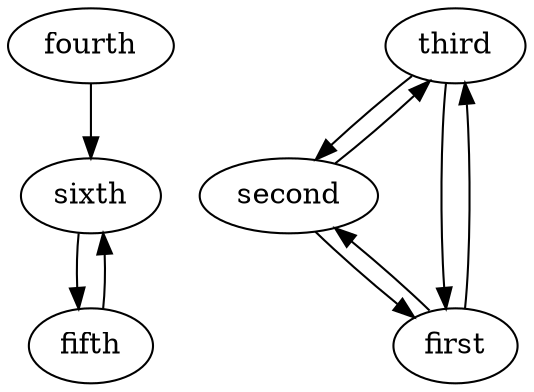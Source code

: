 # Written by GraphWriter.
# This software is part of our university project.

digraph {

  # Graph nodes.

  sixth [label = "sixth"]
  fifth [label = "fifth"]
  fourth [label = "fourth"]
  third 
  second 
  first 


  # Graph edges.

  sixth -> fifth [weight = "9"]
  fifth -> sixth [weight = "8"]
  fourth -> sixth [weight = "7"]
  third -> first [weight = "3"]
  third -> second [weight = "5"]
  second -> third [weight = "2"]
  second -> first [weight = "4"]
  first -> second [weight = "1"]
  first -> third [weight = "6"]

}
